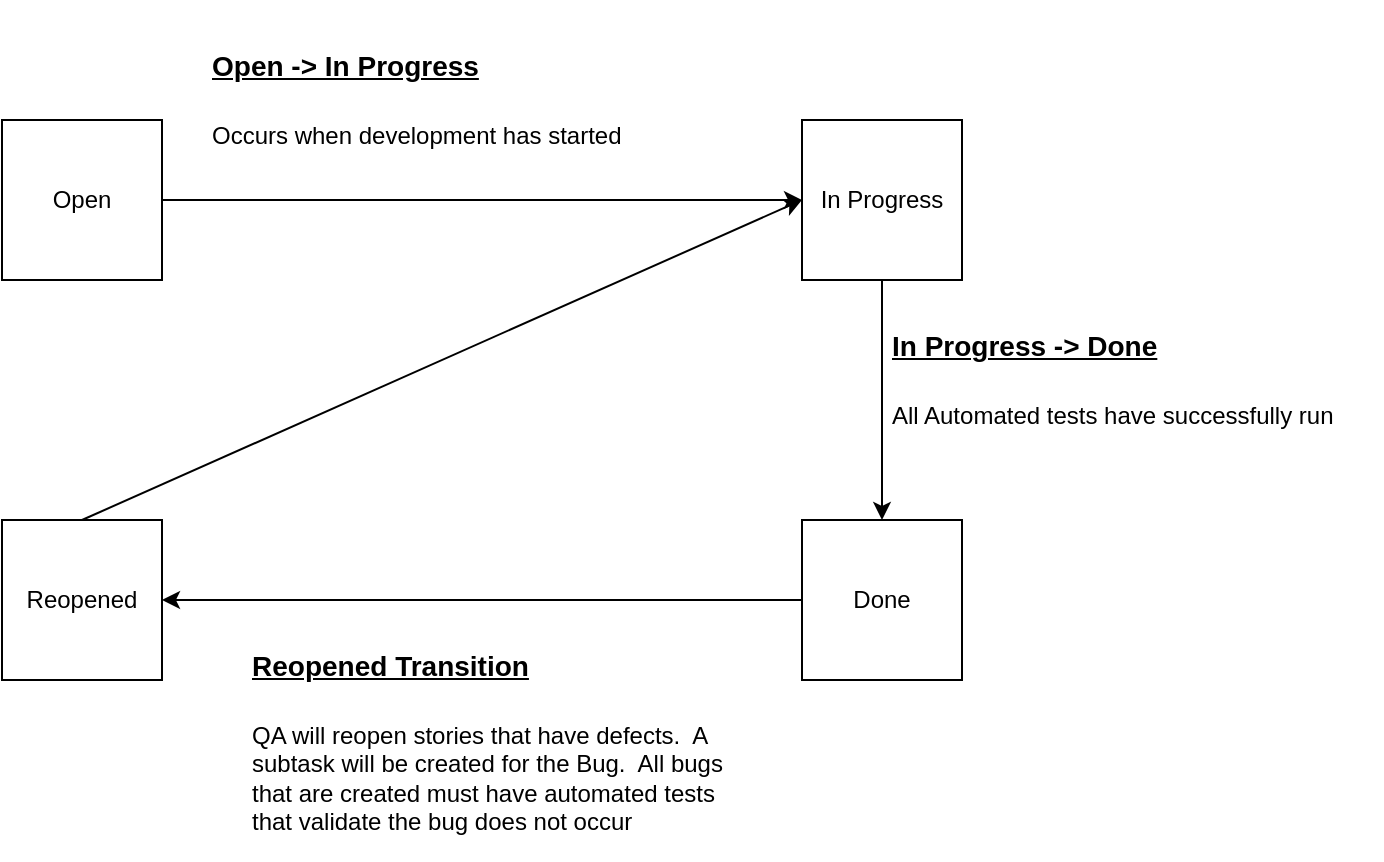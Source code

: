 <mxfile version="16.4.7" type="github">
  <diagram id="TeR7R_g4FzRytph7oK_9" name="Page-1">
    <mxGraphModel dx="1422" dy="769" grid="1" gridSize="10" guides="1" tooltips="1" connect="1" arrows="1" fold="1" page="1" pageScale="1" pageWidth="850" pageHeight="1100" math="0" shadow="0">
      <root>
        <mxCell id="0" />
        <mxCell id="1" parent="0" />
        <mxCell id="X1gKiB_B_rWF1geBgs2Q-1" value="Open" style="whiteSpace=wrap;html=1;aspect=fixed;" vertex="1" parent="1">
          <mxGeometry x="120" y="160" width="80" height="80" as="geometry" />
        </mxCell>
        <mxCell id="X1gKiB_B_rWF1geBgs2Q-2" value="In Progress" style="whiteSpace=wrap;html=1;aspect=fixed;" vertex="1" parent="1">
          <mxGeometry x="520" y="160" width="80" height="80" as="geometry" />
        </mxCell>
        <mxCell id="X1gKiB_B_rWF1geBgs2Q-3" value="Done" style="whiteSpace=wrap;html=1;aspect=fixed;" vertex="1" parent="1">
          <mxGeometry x="520" y="360" width="80" height="80" as="geometry" />
        </mxCell>
        <mxCell id="X1gKiB_B_rWF1geBgs2Q-4" value="Reopened" style="whiteSpace=wrap;html=1;aspect=fixed;" vertex="1" parent="1">
          <mxGeometry x="120" y="360" width="80" height="80" as="geometry" />
        </mxCell>
        <mxCell id="X1gKiB_B_rWF1geBgs2Q-5" value="" style="endArrow=classic;html=1;rounded=0;entryX=0;entryY=0.5;entryDx=0;entryDy=0;exitX=1;exitY=0.5;exitDx=0;exitDy=0;" edge="1" parent="1" source="X1gKiB_B_rWF1geBgs2Q-1" target="X1gKiB_B_rWF1geBgs2Q-2">
          <mxGeometry width="50" height="50" relative="1" as="geometry">
            <mxPoint x="190" y="240" as="sourcePoint" />
            <mxPoint x="240" y="190" as="targetPoint" />
          </mxGeometry>
        </mxCell>
        <mxCell id="X1gKiB_B_rWF1geBgs2Q-6" value="" style="endArrow=classic;html=1;rounded=0;exitX=0.5;exitY=1;exitDx=0;exitDy=0;entryX=0.5;entryY=0;entryDx=0;entryDy=0;" edge="1" parent="1" source="X1gKiB_B_rWF1geBgs2Q-2" target="X1gKiB_B_rWF1geBgs2Q-3">
          <mxGeometry width="50" height="50" relative="1" as="geometry">
            <mxPoint x="650" y="310" as="sourcePoint" />
            <mxPoint x="700" y="260" as="targetPoint" />
          </mxGeometry>
        </mxCell>
        <mxCell id="X1gKiB_B_rWF1geBgs2Q-7" value="" style="endArrow=classic;html=1;rounded=0;exitX=0;exitY=0.5;exitDx=0;exitDy=0;entryX=1;entryY=0.5;entryDx=0;entryDy=0;" edge="1" parent="1" source="X1gKiB_B_rWF1geBgs2Q-3" target="X1gKiB_B_rWF1geBgs2Q-4">
          <mxGeometry width="50" height="50" relative="1" as="geometry">
            <mxPoint x="510" y="520" as="sourcePoint" />
            <mxPoint x="560" y="470" as="targetPoint" />
          </mxGeometry>
        </mxCell>
        <mxCell id="X1gKiB_B_rWF1geBgs2Q-8" value="" style="endArrow=classic;html=1;rounded=0;exitX=0.5;exitY=0;exitDx=0;exitDy=0;entryX=0;entryY=0.5;entryDx=0;entryDy=0;" edge="1" parent="1" source="X1gKiB_B_rWF1geBgs2Q-4" target="X1gKiB_B_rWF1geBgs2Q-2">
          <mxGeometry width="50" height="50" relative="1" as="geometry">
            <mxPoint x="150" y="350" as="sourcePoint" />
            <mxPoint x="200" y="300" as="targetPoint" />
          </mxGeometry>
        </mxCell>
        <mxCell id="X1gKiB_B_rWF1geBgs2Q-9" value="&lt;h1&gt;&lt;font style=&quot;font-size: 14px&quot;&gt;&lt;u&gt;Reopened Transition&lt;/u&gt;&lt;br&gt;&lt;/font&gt;&lt;/h1&gt;&lt;div&gt;&lt;span&gt;QA will reopen stories that have defects.&amp;nbsp; A subtask will be created for the Bug.&amp;nbsp; All bugs that are created must have automated tests that validate the bug does not occur&lt;/span&gt;&lt;/div&gt;" style="text;html=1;strokeColor=none;fillColor=none;spacing=5;spacingTop=-20;whiteSpace=wrap;overflow=hidden;rounded=0;" vertex="1" parent="1">
          <mxGeometry x="240" y="410" width="250" height="120" as="geometry" />
        </mxCell>
        <mxCell id="X1gKiB_B_rWF1geBgs2Q-10" value="&lt;h1&gt;&lt;font style=&quot;font-size: 14px&quot;&gt;&lt;u&gt;Open -&amp;gt; In Progress&lt;/u&gt;&lt;br&gt;&lt;/font&gt;&lt;/h1&gt;&lt;div&gt;Occurs when development has started&lt;/div&gt;" style="text;html=1;strokeColor=none;fillColor=none;spacing=5;spacingTop=-20;whiteSpace=wrap;overflow=hidden;rounded=0;" vertex="1" parent="1">
          <mxGeometry x="220" y="110" width="250" height="90" as="geometry" />
        </mxCell>
        <mxCell id="X1gKiB_B_rWF1geBgs2Q-11" value="&lt;h1&gt;&lt;font style=&quot;font-size: 14px&quot;&gt;&lt;u&gt;In Progress -&amp;gt; Done&lt;/u&gt;&lt;br&gt;&lt;/font&gt;&lt;/h1&gt;&lt;div&gt;All Automated tests have successfully run&amp;nbsp;&lt;/div&gt;" style="text;html=1;strokeColor=none;fillColor=none;spacing=5;spacingTop=-20;whiteSpace=wrap;overflow=hidden;rounded=0;" vertex="1" parent="1">
          <mxGeometry x="560" y="250" width="250" height="90" as="geometry" />
        </mxCell>
      </root>
    </mxGraphModel>
  </diagram>
</mxfile>
